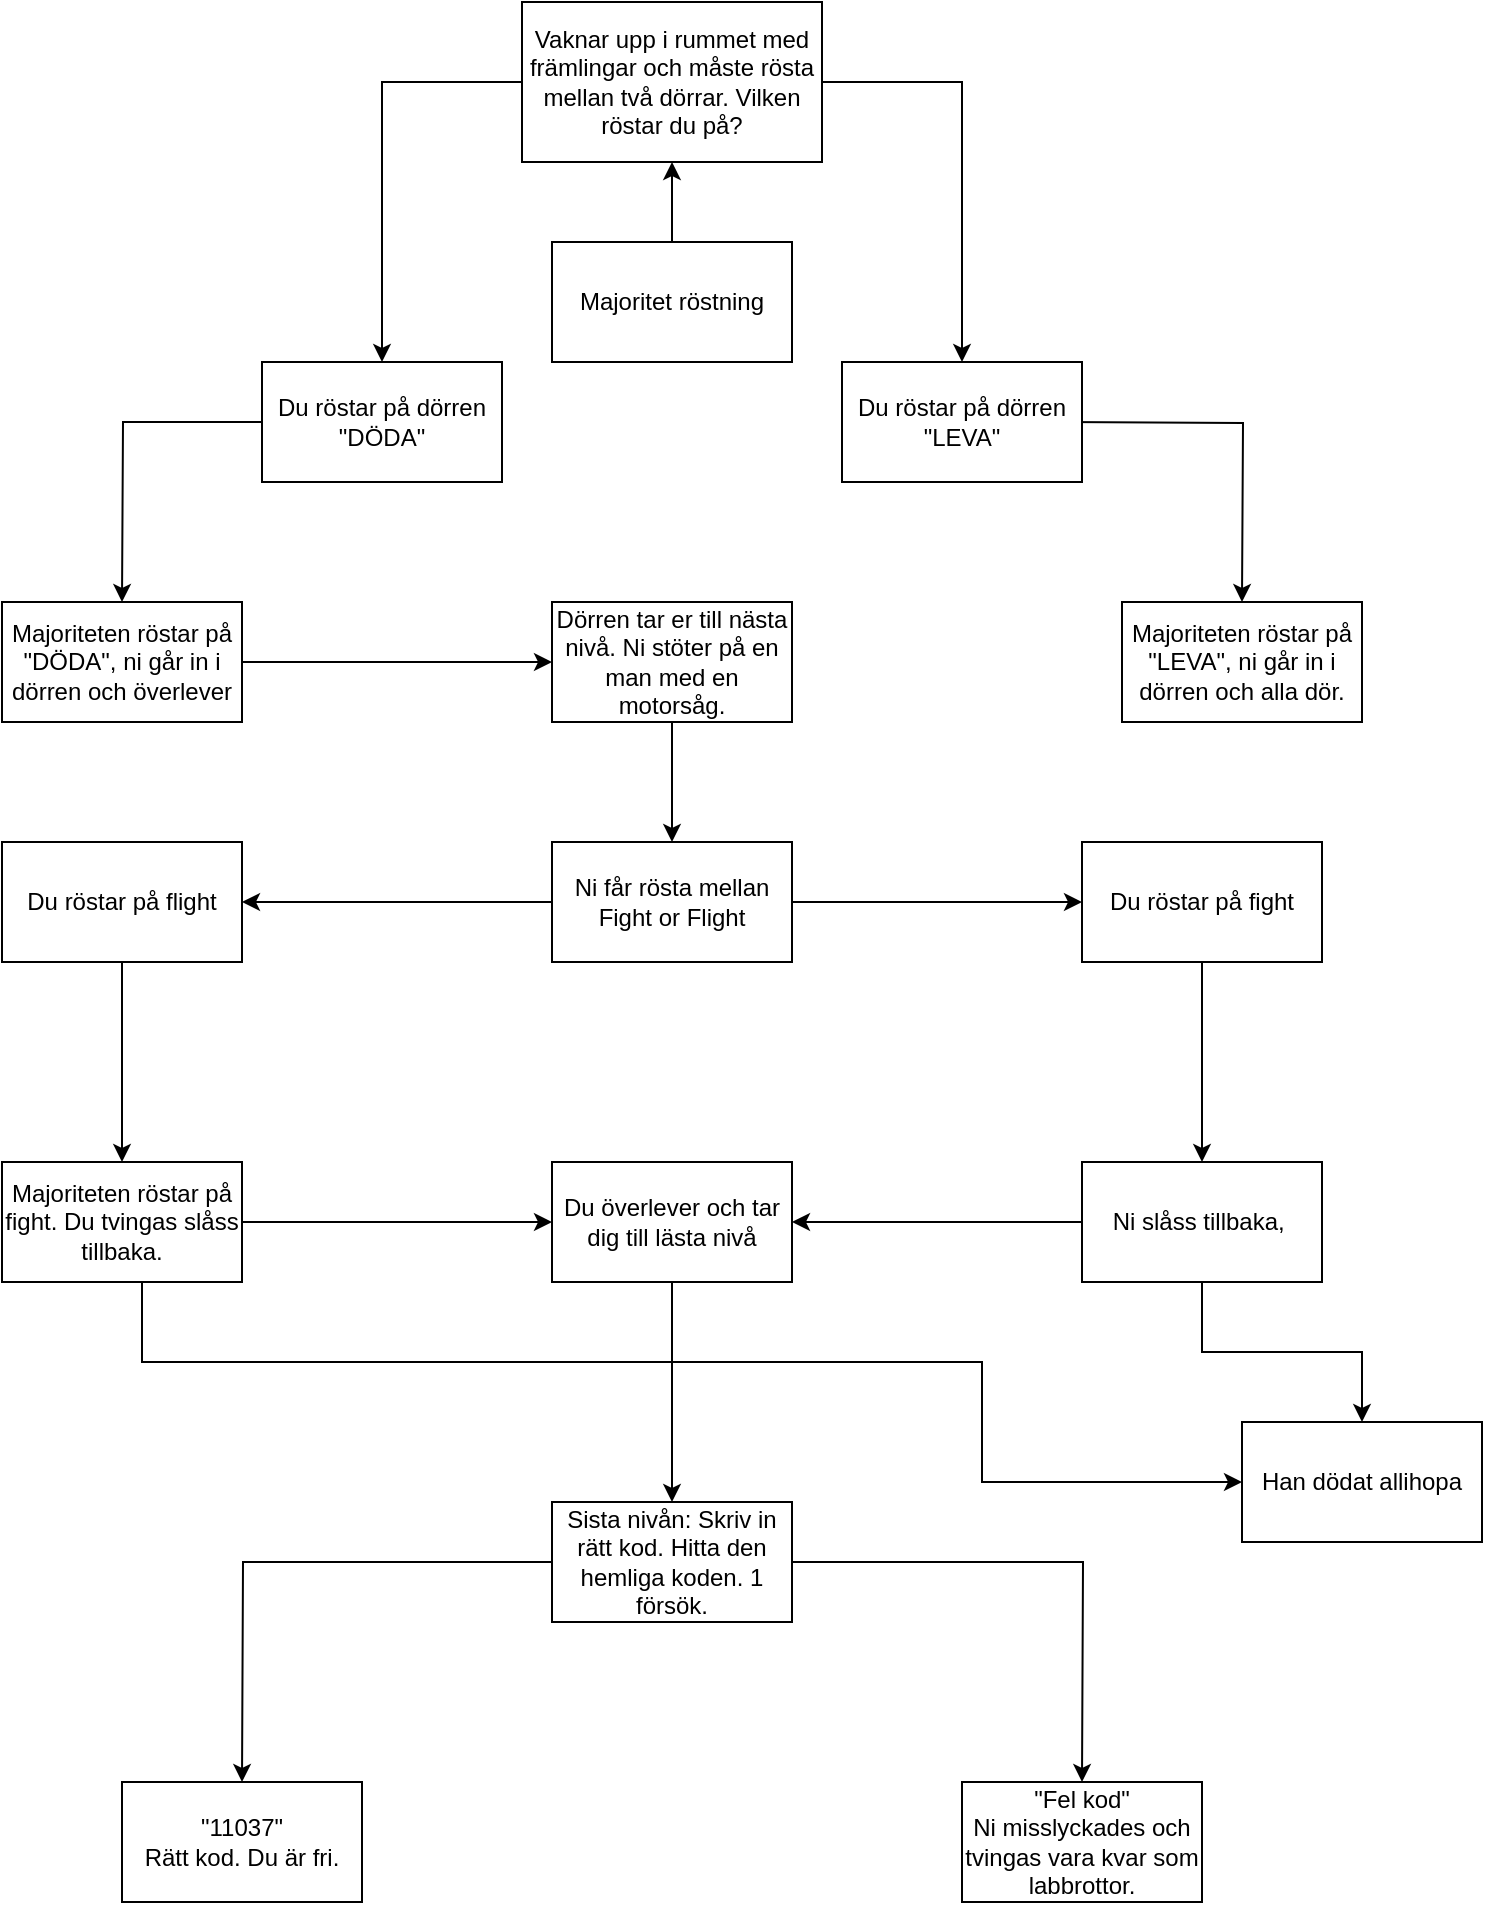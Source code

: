 <mxfile version="24.1.0" type="device">
  <diagram name="Sida-1" id="VWD9b6I5cZYp6nK3HOiA">
    <mxGraphModel dx="794" dy="454" grid="1" gridSize="10" guides="1" tooltips="1" connect="1" arrows="1" fold="1" page="1" pageScale="1" pageWidth="827" pageHeight="1169" math="0" shadow="0">
      <root>
        <mxCell id="0" />
        <mxCell id="1" parent="0" />
        <mxCell id="0yk_6ONy3BAoUEa_Jc1K-2" style="edgeStyle=orthogonalEdgeStyle;rounded=0;orthogonalLoop=1;jettySize=auto;html=1;entryX=0.5;entryY=0;entryDx=0;entryDy=0;" parent="1" source="0yk_6ONy3BAoUEa_Jc1K-1" target="0yk_6ONy3BAoUEa_Jc1K-4" edge="1">
          <mxGeometry relative="1" as="geometry">
            <mxPoint x="250" y="240" as="targetPoint" />
          </mxGeometry>
        </mxCell>
        <mxCell id="0yk_6ONy3BAoUEa_Jc1K-3" style="edgeStyle=orthogonalEdgeStyle;rounded=0;orthogonalLoop=1;jettySize=auto;html=1;entryX=0.5;entryY=0;entryDx=0;entryDy=0;" parent="1" source="0yk_6ONy3BAoUEa_Jc1K-1" target="0yk_6ONy3BAoUEa_Jc1K-5" edge="1">
          <mxGeometry relative="1" as="geometry">
            <mxPoint x="530" y="240" as="targetPoint" />
          </mxGeometry>
        </mxCell>
        <mxCell id="0yk_6ONy3BAoUEa_Jc1K-1" value="Vaknar upp i rummet med främlingar och måste rösta mellan två dörrar. Vilken röstar du på?" style="rounded=0;whiteSpace=wrap;html=1;" parent="1" vertex="1">
          <mxGeometry x="320" y="20" width="150" height="80" as="geometry" />
        </mxCell>
        <mxCell id="0yk_6ONy3BAoUEa_Jc1K-9" style="edgeStyle=orthogonalEdgeStyle;rounded=0;orthogonalLoop=1;jettySize=auto;html=1;" parent="1" source="0yk_6ONy3BAoUEa_Jc1K-4" edge="1">
          <mxGeometry relative="1" as="geometry">
            <mxPoint x="120" y="320" as="targetPoint" />
          </mxGeometry>
        </mxCell>
        <mxCell id="0yk_6ONy3BAoUEa_Jc1K-4" value="Du röstar på dörren &quot;DÖDA&quot;" style="rounded=0;whiteSpace=wrap;html=1;" parent="1" vertex="1">
          <mxGeometry x="190" y="200" width="120" height="60" as="geometry" />
        </mxCell>
        <mxCell id="0yk_6ONy3BAoUEa_Jc1K-8" style="edgeStyle=orthogonalEdgeStyle;rounded=0;orthogonalLoop=1;jettySize=auto;html=1;" parent="1" edge="1">
          <mxGeometry relative="1" as="geometry">
            <mxPoint x="680" y="320" as="targetPoint" />
            <mxPoint x="590" y="230" as="sourcePoint" />
          </mxGeometry>
        </mxCell>
        <mxCell id="0yk_6ONy3BAoUEa_Jc1K-5" value="Du röstar på dörren &quot;LEVA&quot;" style="rounded=0;whiteSpace=wrap;html=1;" parent="1" vertex="1">
          <mxGeometry x="480" y="200" width="120" height="60" as="geometry" />
        </mxCell>
        <mxCell id="0yk_6ONy3BAoUEa_Jc1K-7" style="edgeStyle=orthogonalEdgeStyle;rounded=0;orthogonalLoop=1;jettySize=auto;html=1;entryX=0.5;entryY=1;entryDx=0;entryDy=0;" parent="1" source="0yk_6ONy3BAoUEa_Jc1K-6" target="0yk_6ONy3BAoUEa_Jc1K-1" edge="1">
          <mxGeometry relative="1" as="geometry" />
        </mxCell>
        <mxCell id="0yk_6ONy3BAoUEa_Jc1K-6" value="Majoritet röstning" style="rounded=0;whiteSpace=wrap;html=1;" parent="1" vertex="1">
          <mxGeometry x="335" y="140" width="120" height="60" as="geometry" />
        </mxCell>
        <mxCell id="0yk_6ONy3BAoUEa_Jc1K-16" style="edgeStyle=orthogonalEdgeStyle;rounded=0;orthogonalLoop=1;jettySize=auto;html=1;entryX=0;entryY=0.5;entryDx=0;entryDy=0;" parent="1" source="0yk_6ONy3BAoUEa_Jc1K-10" target="0yk_6ONy3BAoUEa_Jc1K-14" edge="1">
          <mxGeometry relative="1" as="geometry">
            <mxPoint x="320" y="390" as="targetPoint" />
          </mxGeometry>
        </mxCell>
        <mxCell id="0yk_6ONy3BAoUEa_Jc1K-10" value="Majoriteten röstar på &quot;DÖDA&quot;, ni går in i dörren och överlever" style="rounded=0;whiteSpace=wrap;html=1;" parent="1" vertex="1">
          <mxGeometry x="60" y="320" width="120" height="60" as="geometry" />
        </mxCell>
        <mxCell id="0yk_6ONy3BAoUEa_Jc1K-12" value="Majoriteten röstar på &quot;LEVA&quot;, ni går in i dörren och alla dör." style="rounded=0;whiteSpace=wrap;html=1;" parent="1" vertex="1">
          <mxGeometry x="620" y="320" width="120" height="60" as="geometry" />
        </mxCell>
        <mxCell id="0yk_6ONy3BAoUEa_Jc1K-17" style="edgeStyle=orthogonalEdgeStyle;rounded=0;orthogonalLoop=1;jettySize=auto;html=1;" parent="1" source="0yk_6ONy3BAoUEa_Jc1K-14" edge="1">
          <mxGeometry relative="1" as="geometry">
            <mxPoint x="395" y="440" as="targetPoint" />
          </mxGeometry>
        </mxCell>
        <mxCell id="0yk_6ONy3BAoUEa_Jc1K-14" value="Dörren tar er till nästa nivå. Ni stöter på en man med en motorsåg." style="rounded=0;whiteSpace=wrap;html=1;" parent="1" vertex="1">
          <mxGeometry x="335" y="320" width="120" height="60" as="geometry" />
        </mxCell>
        <mxCell id="0yk_6ONy3BAoUEa_Jc1K-19" style="edgeStyle=orthogonalEdgeStyle;rounded=0;orthogonalLoop=1;jettySize=auto;html=1;entryX=1;entryY=0.5;entryDx=0;entryDy=0;" parent="1" source="0yk_6ONy3BAoUEa_Jc1K-18" target="0yk_6ONy3BAoUEa_Jc1K-21" edge="1">
          <mxGeometry relative="1" as="geometry">
            <mxPoint x="160" y="500" as="targetPoint" />
          </mxGeometry>
        </mxCell>
        <mxCell id="0yk_6ONy3BAoUEa_Jc1K-20" style="edgeStyle=orthogonalEdgeStyle;rounded=0;orthogonalLoop=1;jettySize=auto;html=1;entryX=0;entryY=0.5;entryDx=0;entryDy=0;" parent="1" source="0yk_6ONy3BAoUEa_Jc1K-18" target="0yk_6ONy3BAoUEa_Jc1K-22" edge="1">
          <mxGeometry relative="1" as="geometry">
            <mxPoint x="590" y="500" as="targetPoint" />
          </mxGeometry>
        </mxCell>
        <mxCell id="0yk_6ONy3BAoUEa_Jc1K-18" value="Ni får rösta mellan Fight or Flight" style="rounded=0;whiteSpace=wrap;html=1;" parent="1" vertex="1">
          <mxGeometry x="335" y="440" width="120" height="60" as="geometry" />
        </mxCell>
        <mxCell id="DwCWWLhhW6ZPlONBBc_f-1" style="edgeStyle=orthogonalEdgeStyle;rounded=0;orthogonalLoop=1;jettySize=auto;html=1;entryX=0.5;entryY=0;entryDx=0;entryDy=0;" parent="1" source="0yk_6ONy3BAoUEa_Jc1K-21" target="DwCWWLhhW6ZPlONBBc_f-3" edge="1">
          <mxGeometry relative="1" as="geometry">
            <mxPoint x="120" y="640" as="targetPoint" />
          </mxGeometry>
        </mxCell>
        <mxCell id="0yk_6ONy3BAoUEa_Jc1K-21" value="Du röstar på flight" style="rounded=0;whiteSpace=wrap;html=1;" parent="1" vertex="1">
          <mxGeometry x="60" y="440" width="120" height="60" as="geometry" />
        </mxCell>
        <mxCell id="DwCWWLhhW6ZPlONBBc_f-2" style="edgeStyle=orthogonalEdgeStyle;rounded=0;orthogonalLoop=1;jettySize=auto;html=1;" parent="1" source="0yk_6ONy3BAoUEa_Jc1K-22" edge="1">
          <mxGeometry relative="1" as="geometry">
            <mxPoint x="660" y="600" as="targetPoint" />
          </mxGeometry>
        </mxCell>
        <mxCell id="0yk_6ONy3BAoUEa_Jc1K-22" value="Du röstar på fight" style="rounded=0;whiteSpace=wrap;html=1;" parent="1" vertex="1">
          <mxGeometry x="600" y="440" width="120" height="60" as="geometry" />
        </mxCell>
        <mxCell id="EhDb5BekkHaGOyVgO4U8-1" style="edgeStyle=orthogonalEdgeStyle;rounded=0;orthogonalLoop=1;jettySize=auto;html=1;entryX=0;entryY=0.5;entryDx=0;entryDy=0;" edge="1" parent="1" source="DwCWWLhhW6ZPlONBBc_f-3" target="DwCWWLhhW6ZPlONBBc_f-5">
          <mxGeometry relative="1" as="geometry" />
        </mxCell>
        <mxCell id="EhDb5BekkHaGOyVgO4U8-2" style="edgeStyle=orthogonalEdgeStyle;rounded=0;orthogonalLoop=1;jettySize=auto;html=1;entryX=0;entryY=0.5;entryDx=0;entryDy=0;" edge="1" parent="1" source="DwCWWLhhW6ZPlONBBc_f-3" target="DwCWWLhhW6ZPlONBBc_f-10">
          <mxGeometry relative="1" as="geometry">
            <Array as="points">
              <mxPoint x="130" y="700" />
              <mxPoint x="550" y="700" />
              <mxPoint x="550" y="760" />
            </Array>
          </mxGeometry>
        </mxCell>
        <mxCell id="DwCWWLhhW6ZPlONBBc_f-3" value="Majoriteten röstar på fight. Du tvingas slåss tillbaka." style="rounded=0;whiteSpace=wrap;html=1;" parent="1" vertex="1">
          <mxGeometry x="60" y="600" width="120" height="60" as="geometry" />
        </mxCell>
        <mxCell id="DwCWWLhhW6ZPlONBBc_f-7" style="edgeStyle=orthogonalEdgeStyle;rounded=0;orthogonalLoop=1;jettySize=auto;html=1;entryX=1;entryY=0.5;entryDx=0;entryDy=0;" parent="1" source="DwCWWLhhW6ZPlONBBc_f-4" target="DwCWWLhhW6ZPlONBBc_f-5" edge="1">
          <mxGeometry relative="1" as="geometry">
            <mxPoint x="470" y="630" as="targetPoint" />
          </mxGeometry>
        </mxCell>
        <mxCell id="DwCWWLhhW6ZPlONBBc_f-11" style="edgeStyle=orthogonalEdgeStyle;rounded=0;orthogonalLoop=1;jettySize=auto;html=1;entryX=0.5;entryY=0;entryDx=0;entryDy=0;" parent="1" source="DwCWWLhhW6ZPlONBBc_f-4" target="DwCWWLhhW6ZPlONBBc_f-10" edge="1">
          <mxGeometry relative="1" as="geometry" />
        </mxCell>
        <mxCell id="DwCWWLhhW6ZPlONBBc_f-4" value="Ni slåss tillbaka,&amp;nbsp;" style="rounded=0;whiteSpace=wrap;html=1;" parent="1" vertex="1">
          <mxGeometry x="600" y="600" width="120" height="60" as="geometry" />
        </mxCell>
        <mxCell id="DwCWWLhhW6ZPlONBBc_f-12" style="edgeStyle=orthogonalEdgeStyle;rounded=0;orthogonalLoop=1;jettySize=auto;html=1;" parent="1" source="DwCWWLhhW6ZPlONBBc_f-5" edge="1">
          <mxGeometry relative="1" as="geometry">
            <mxPoint x="395" y="770" as="targetPoint" />
          </mxGeometry>
        </mxCell>
        <mxCell id="DwCWWLhhW6ZPlONBBc_f-5" value="Du överlever och tar dig till lästa nivå" style="rounded=0;whiteSpace=wrap;html=1;" parent="1" vertex="1">
          <mxGeometry x="335" y="600" width="120" height="60" as="geometry" />
        </mxCell>
        <mxCell id="DwCWWLhhW6ZPlONBBc_f-10" value="Han dödat allihopa" style="rounded=0;whiteSpace=wrap;html=1;" parent="1" vertex="1">
          <mxGeometry x="680" y="730" width="120" height="60" as="geometry" />
        </mxCell>
        <mxCell id="DwCWWLhhW6ZPlONBBc_f-14" style="edgeStyle=orthogonalEdgeStyle;rounded=0;orthogonalLoop=1;jettySize=auto;html=1;" parent="1" source="DwCWWLhhW6ZPlONBBc_f-13" edge="1">
          <mxGeometry relative="1" as="geometry">
            <mxPoint x="180" y="910" as="targetPoint" />
          </mxGeometry>
        </mxCell>
        <mxCell id="DwCWWLhhW6ZPlONBBc_f-15" style="edgeStyle=orthogonalEdgeStyle;rounded=0;orthogonalLoop=1;jettySize=auto;html=1;" parent="1" source="DwCWWLhhW6ZPlONBBc_f-13" edge="1">
          <mxGeometry relative="1" as="geometry">
            <mxPoint x="600" y="910" as="targetPoint" />
          </mxGeometry>
        </mxCell>
        <mxCell id="DwCWWLhhW6ZPlONBBc_f-13" value="Sista nivån: Skriv in rätt kod. Hitta den hemliga koden. 1 försök." style="rounded=0;whiteSpace=wrap;html=1;" parent="1" vertex="1">
          <mxGeometry x="335" y="770" width="120" height="60" as="geometry" />
        </mxCell>
        <mxCell id="DwCWWLhhW6ZPlONBBc_f-16" value="&quot;11037&quot;&lt;div&gt;Rätt kod. Du är fri.&lt;/div&gt;" style="rounded=0;whiteSpace=wrap;html=1;" parent="1" vertex="1">
          <mxGeometry x="120" y="910" width="120" height="60" as="geometry" />
        </mxCell>
        <mxCell id="DwCWWLhhW6ZPlONBBc_f-17" value="&quot;Fel kod&quot;&lt;div&gt;Ni misslyckades och tvingas vara kvar som labbrottor.&lt;/div&gt;" style="rounded=0;whiteSpace=wrap;html=1;" parent="1" vertex="1">
          <mxGeometry x="540" y="910" width="120" height="60" as="geometry" />
        </mxCell>
      </root>
    </mxGraphModel>
  </diagram>
</mxfile>
